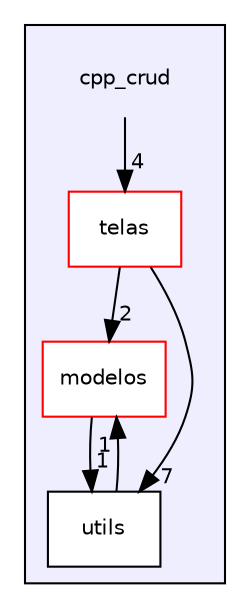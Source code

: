 digraph "cpp_crud" {
  compound=true
  node [ fontsize="10", fontname="Helvetica"];
  edge [ labelfontsize="10", labelfontname="Helvetica"];
  subgraph clusterdir_6c795f06dc412c87eb16bc87370df407 {
    graph [ bgcolor="#eeeeff", pencolor="black", label="" URL="dir_6c795f06dc412c87eb16bc87370df407.html"];
    dir_6c795f06dc412c87eb16bc87370df407 [shape=plaintext label="cpp_crud"];
    dir_d5d3d92794e0ecc2973575bb718831bd [shape=box label="modelos" color="red" fillcolor="white" style="filled" URL="dir_d5d3d92794e0ecc2973575bb718831bd.html"];
    dir_5d282c79e18de9b23f65499bb0654c65 [shape=box label="telas" color="red" fillcolor="white" style="filled" URL="dir_5d282c79e18de9b23f65499bb0654c65.html"];
    dir_64e357e4ea38da5024ccc9033c1be606 [shape=box label="utils" color="black" fillcolor="white" style="filled" URL="dir_64e357e4ea38da5024ccc9033c1be606.html"];
  }
  dir_64e357e4ea38da5024ccc9033c1be606->dir_d5d3d92794e0ecc2973575bb718831bd [headlabel="1", labeldistance=1.5 headhref="dir_000001_000002.html"];
  dir_5d282c79e18de9b23f65499bb0654c65->dir_64e357e4ea38da5024ccc9033c1be606 [headlabel="7", labeldistance=1.5 headhref="dir_000004_000001.html"];
  dir_5d282c79e18de9b23f65499bb0654c65->dir_d5d3d92794e0ecc2973575bb718831bd [headlabel="2", labeldistance=1.5 headhref="dir_000004_000002.html"];
  dir_6c795f06dc412c87eb16bc87370df407->dir_5d282c79e18de9b23f65499bb0654c65 [headlabel="4", labeldistance=1.5 headhref="dir_000000_000004.html"];
  dir_d5d3d92794e0ecc2973575bb718831bd->dir_64e357e4ea38da5024ccc9033c1be606 [headlabel="1", labeldistance=1.5 headhref="dir_000002_000001.html"];
}
